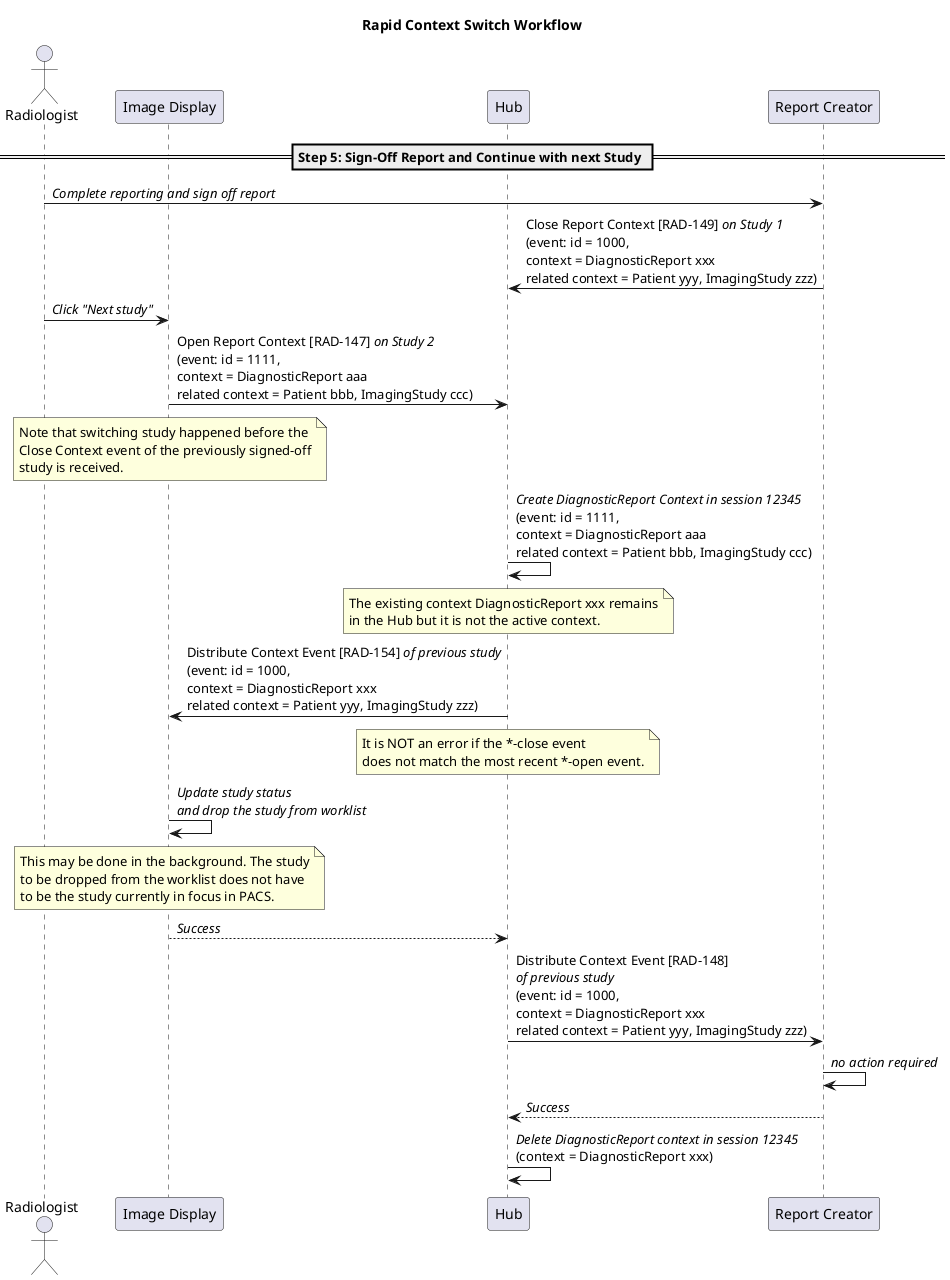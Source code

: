 @startuml rapid_switch_context

title Rapid Context Switch Workflow

actor Radiologist as User
participant "Image Display" as PACS
participant "Hub" as Hub
participant "Report Creator" as Report

== Step 5: Sign-Off Report and Continue with next Study ==

User->Report: //Complete reporting and sign off report//
Report->Hub: Close Report Context [RAD-149] //on Study 1//\n(event: id = 1000,\ncontext = DiagnosticReport xxx\nrelated context = Patient yyy, ImagingStudy zzz)

User->PACS: //Click "Next study"//
PACS->Hub: Open Report Context [RAD-147] //on Study 2//\n(event: id = 1111,\ncontext = DiagnosticReport aaa\nrelated context = Patient bbb, ImagingStudy ccc)
note over PACS
Note that switching study happened before the
Close Context event of the previously signed-off
study is received.
end note

Hub->Hub: //Create DiagnosticReport Context in session 12345//\n(event: id = 1111,\ncontext = DiagnosticReport aaa\nrelated context = Patient bbb, ImagingStudy ccc)
note over Hub
The existing context DiagnosticReport xxx remains
in the Hub but it is not the active context.
end note

Hub->PACS: Distribute Context Event [RAD-154] //of previous study//\n(event: id = 1000,\ncontext = DiagnosticReport xxx\nrelated context = Patient yyy, ImagingStudy zzz)
note over Hub
It is NOT an error if the *-close event
does not match the most recent *-open event.
end note

PACS->PACS: //Update study status//\n//and drop the study from worklist//
note over PACS
This may be done in the background. The study
to be dropped from the worklist does not have
to be the study currently in focus in PACS.
end note

PACS-->Hub: //Success//

Hub->Report: Distribute Context Event [RAD-148]\n//of previous study//\n(event: id = 1000,\ncontext = DiagnosticReport xxx\nrelated context = Patient yyy, ImagingStudy zzz)
Report->Report: //no action required//
Report-->Hub: //Success//

Hub->Hub: //Delete DiagnosticReport context in session 12345//\n(context = DiagnosticReport xxx)

@enduml